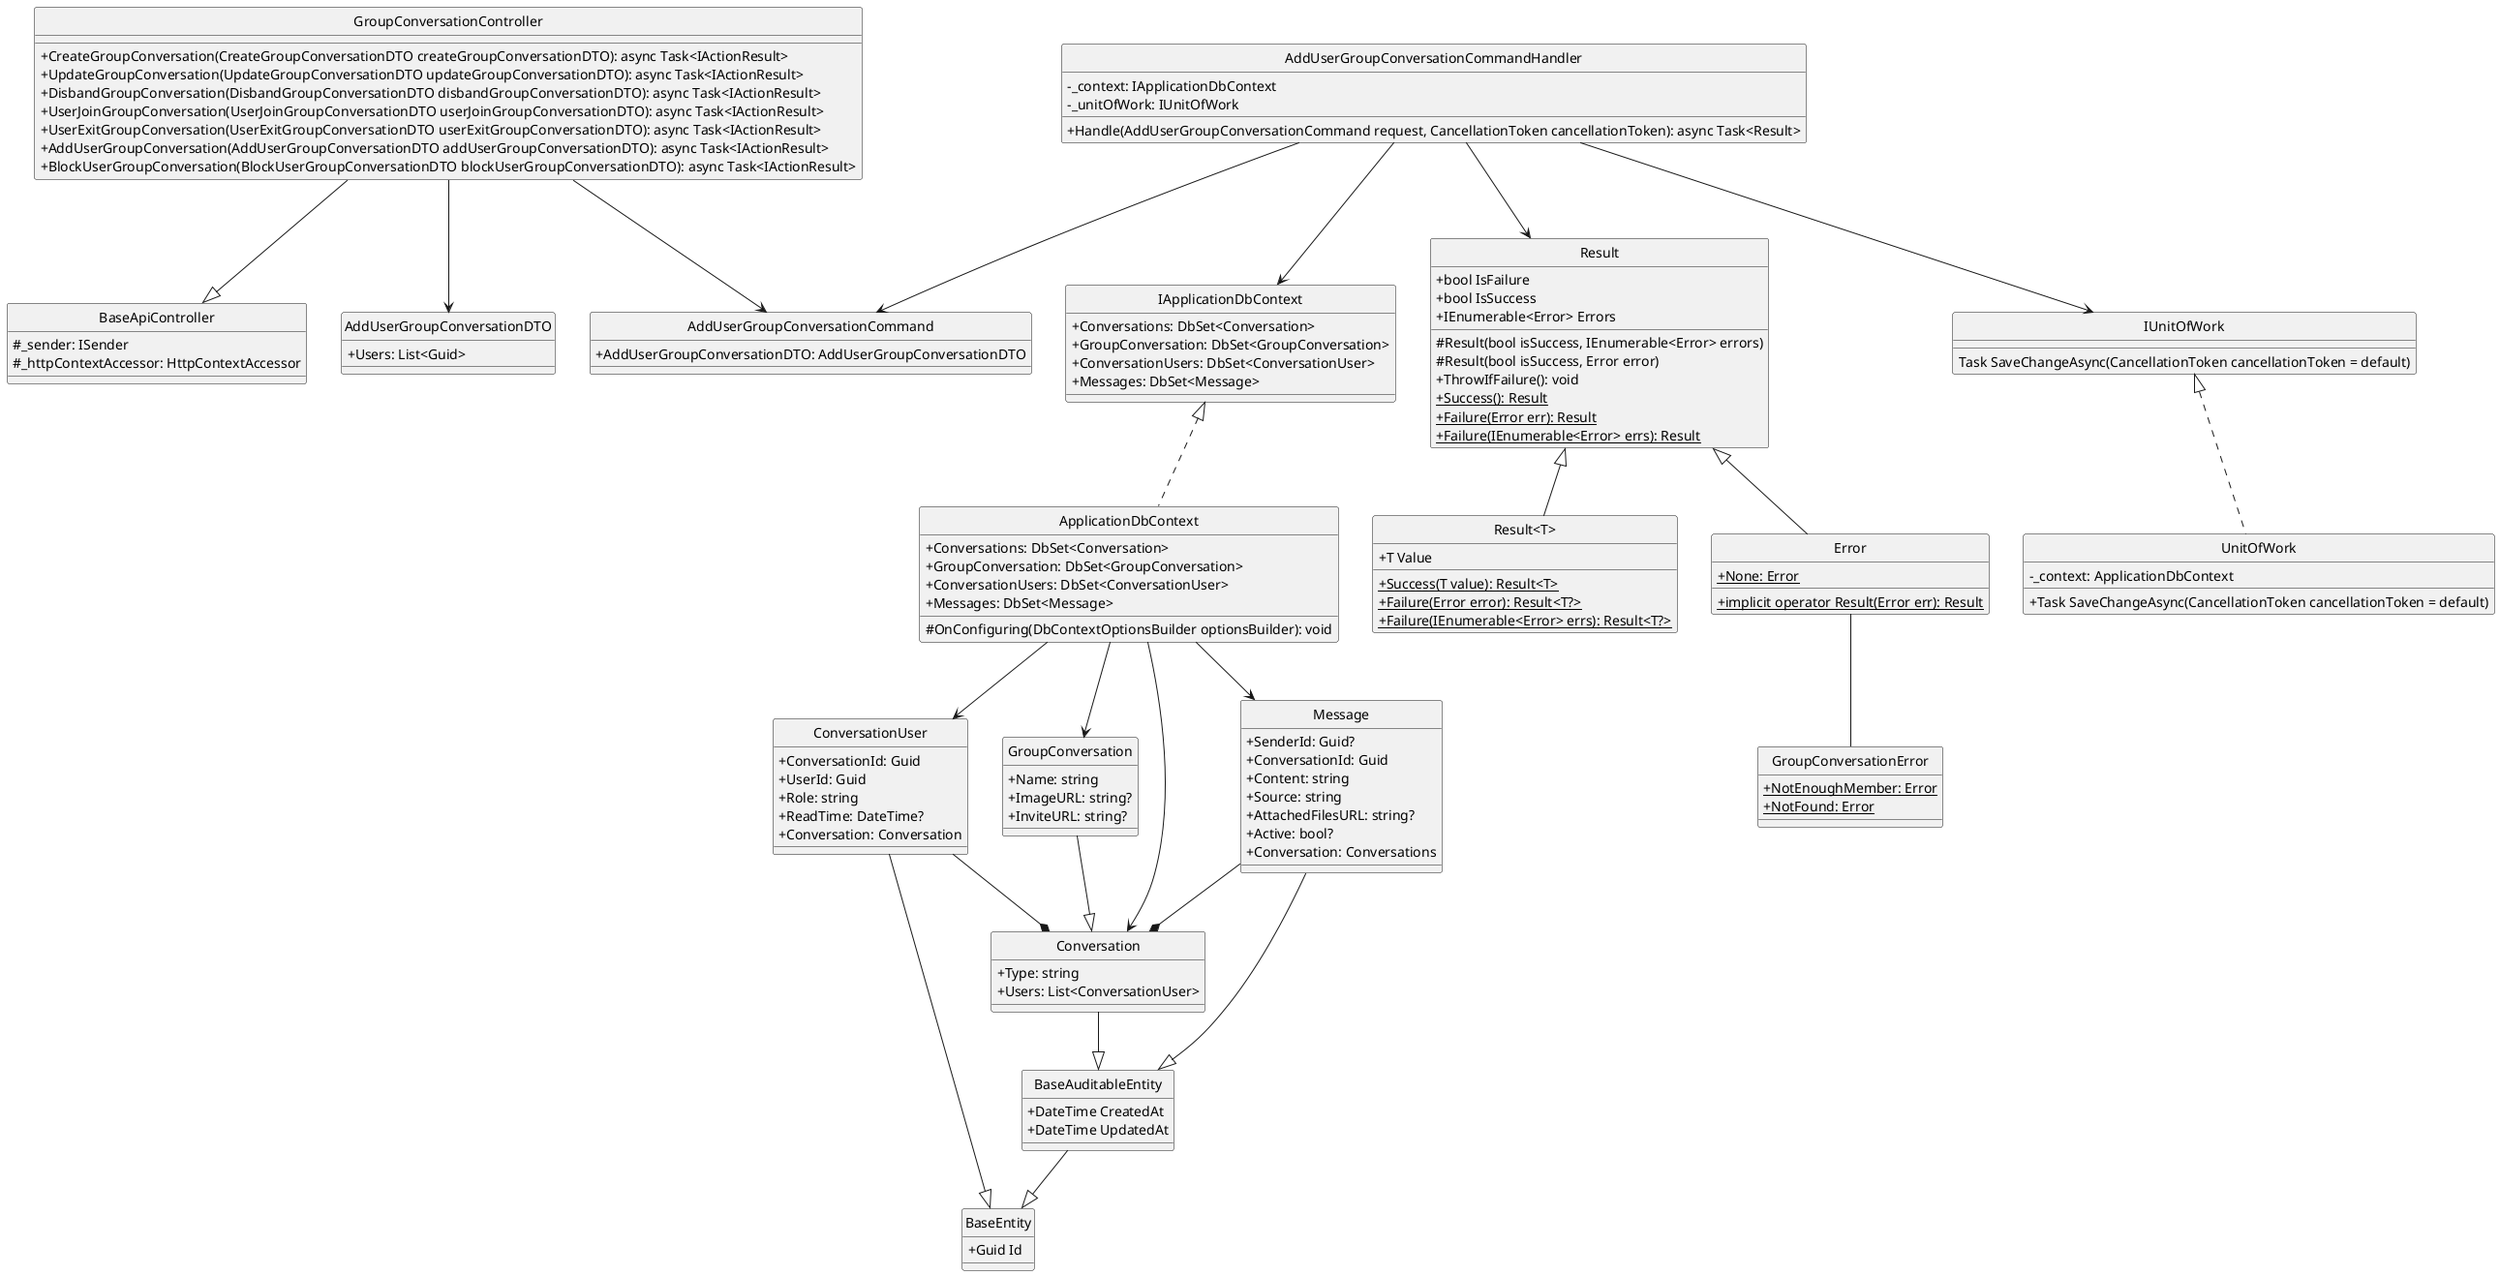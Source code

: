 @startuml 
hide circle
skinparam classAttributeIconSize 0

class BaseApiController {
    #_sender: ISender
    #_httpContextAccessor: HttpContextAccessor
}

class GroupConversationController {
    +CreateGroupConversation(CreateGroupConversationDTO createGroupConversationDTO): async Task<IActionResult>
    +UpdateGroupConversation(UpdateGroupConversationDTO updateGroupConversationDTO): async Task<IActionResult>
    +DisbandGroupConversation(DisbandGroupConversationDTO disbandGroupConversationDTO): async Task<IActionResult>
    +UserJoinGroupConversation(UserJoinGroupConversationDTO userJoinGroupConversationDTO): async Task<IActionResult>
    +UserExitGroupConversation(UserExitGroupConversationDTO userExitGroupConversationDTO): async Task<IActionResult>
    +AddUserGroupConversation(AddUserGroupConversationDTO addUserGroupConversationDTO): async Task<IActionResult>
    +BlockUserGroupConversation(BlockUserGroupConversationDTO blockUserGroupConversationDTO): async Task<IActionResult>
}

class AddUserGroupConversationCommand {
    +AddUserGroupConversationDTO: AddUserGroupConversationDTO
}

class AddUserGroupConversationCommandHandler {
    -_context: IApplicationDbContext
    -_unitOfWork: IUnitOfWork
    +Handle(AddUserGroupConversationCommand request, CancellationToken cancellationToken): async Task<Result> 
}

class IApplicationDbContext {
    +Conversations: DbSet<Conversation>
    +GroupConversation: DbSet<GroupConversation>
    +ConversationUsers: DbSet<ConversationUser>
    +Messages: DbSet<Message>
}

class ApplicationDbContext {
    +Conversations: DbSet<Conversation>
    +GroupConversation: DbSet<GroupConversation>
    +ConversationUsers: DbSet<ConversationUser>
    +Messages: DbSet<Message>
    #OnConfiguring(DbContextOptionsBuilder optionsBuilder): void
}

class Result {
    +bool IsFailure
    +bool IsSuccess
    +IEnumerable<Error> Errors
    #Result(bool isSuccess, IEnumerable<Error> errors)
    #Result(bool isSuccess, Error error)
    +ThrowIfFailure(): void
    {static} +Success(): Result
    {static} +Failure(Error err): Result
    {static} +Failure(IEnumerable<Error> errs): Result
}

class "Result<T>" {
    +T Value
    {static} +Success(T value): Result<T>
    {static} +Failure(Error error): Result<T?>
    {static} +Failure(IEnumerable<Error> errs): Result<T?>
}

class Error {
    {static} +None: Error
    {static} +implicit operator Result(Error err): Result
}

class AddUserGroupConversationDTO{
    +Users: List<Guid>
}

class IUnitOfWork {
    Task SaveChangeAsync(CancellationToken cancellationToken = default)
}

class UnitOfWork {
    -_context: ApplicationDbContext
    +Task SaveChangeAsync(CancellationToken cancellationToken = default)
}

class GroupConversationError {
    {static} +NotEnoughMember: Error
    {static} +NotFound: Error
}

class BaseEntity {
    +Guid Id
}

class BaseAuditableEntity{
    +DateTime CreatedAt
    +DateTime UpdatedAt
}

class Conversation {
    +Type: string
    +Users: List<ConversationUser>
}

class GroupConversation {
    +Name: string
    +ImageURL: string?
    +InviteURL: string?
}

class ConversationUser {
    +ConversationId: Guid
    +UserId: Guid
    +Role: string
    +ReadTime: DateTime?
    +Conversation: Conversation
}

class Message {
    +SenderId: Guid?
    +ConversationId: Guid
    +Content: string
    +Source: string
    +AttachedFilesURL: string?
    +Active: bool?
    +Conversation: Conversations
}


GroupConversationController --|> BaseApiController
GroupConversationController --> AddUserGroupConversationDTO
GroupConversationController --> AddUserGroupConversationCommand

AddUserGroupConversationCommandHandler --> AddUserGroupConversationCommand
AddUserGroupConversationCommandHandler --> Result
AddUserGroupConversationCommandHandler --> IUnitOfWork
AddUserGroupConversationCommandHandler --> IApplicationDbContext

IUnitOfWork <|.. UnitOfWork
IApplicationDbContext <|.. ApplicationDbContext
Result <|-- Error
Result <|-- "Result<T>"
Error -- GroupConversationError

ApplicationDbContext --> Conversation
ApplicationDbContext --> GroupConversation
ApplicationDbContext --> ConversationUser
ApplicationDbContext --> Message

Conversation --|> BaseAuditableEntity
GroupConversation --|> Conversation
ConversationUser --|> BaseEntity
ConversationUser --* Conversation
Message --|> BaseAuditableEntity
Message --* Conversation
BaseAuditableEntity --|> BaseEntity
@enduml